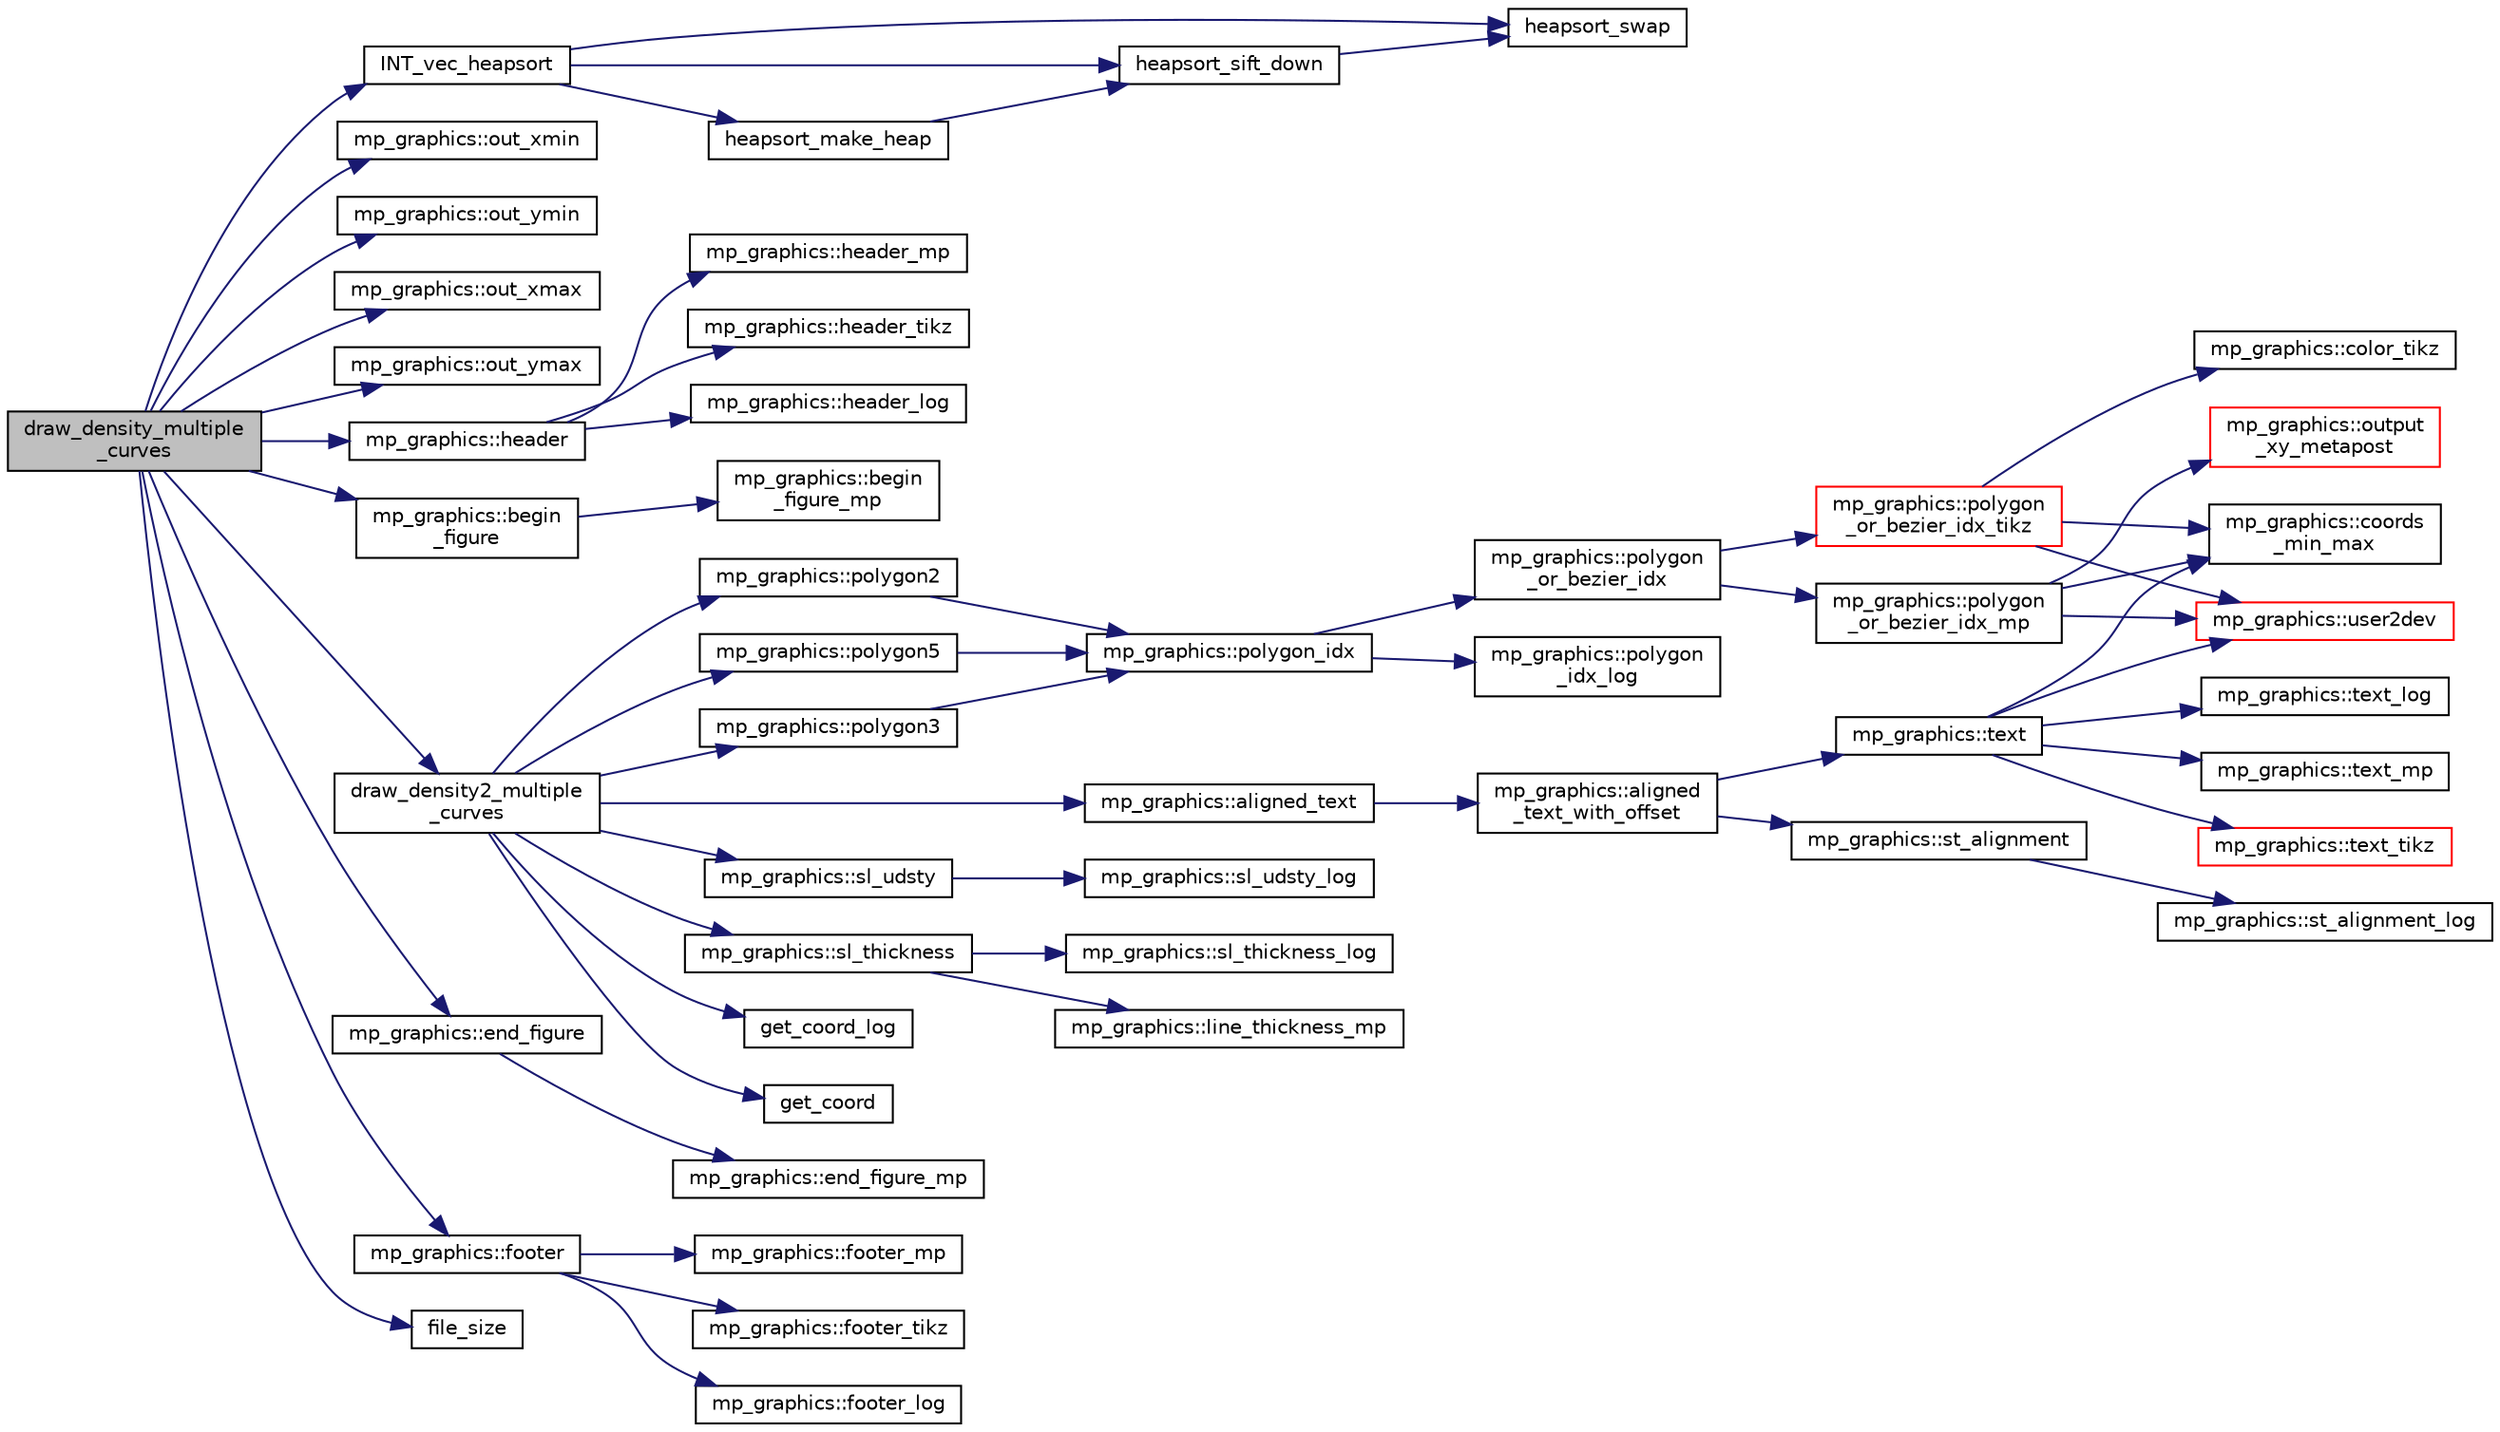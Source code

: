 digraph "draw_density_multiple_curves"
{
  edge [fontname="Helvetica",fontsize="10",labelfontname="Helvetica",labelfontsize="10"];
  node [fontname="Helvetica",fontsize="10",shape=record];
  rankdir="LR";
  Node239 [label="draw_density_multiple\l_curves",height=0.2,width=0.4,color="black", fillcolor="grey75", style="filled", fontcolor="black"];
  Node239 -> Node240 [color="midnightblue",fontsize="10",style="solid",fontname="Helvetica"];
  Node240 [label="INT_vec_heapsort",height=0.2,width=0.4,color="black", fillcolor="white", style="filled",URL="$d5/de2/foundations_2data__structures_2data__structures_8h.html#a3590ad9987f801fbfc94634300182f39"];
  Node240 -> Node241 [color="midnightblue",fontsize="10",style="solid",fontname="Helvetica"];
  Node241 [label="heapsort_make_heap",height=0.2,width=0.4,color="black", fillcolor="white", style="filled",URL="$d4/dd7/sorting_8_c.html#a42f24453d7d77eeb1338ebd1a13cfdbb"];
  Node241 -> Node242 [color="midnightblue",fontsize="10",style="solid",fontname="Helvetica"];
  Node242 [label="heapsort_sift_down",height=0.2,width=0.4,color="black", fillcolor="white", style="filled",URL="$d4/dd7/sorting_8_c.html#a65cbb1a6a3f01f511673705437ddc18b"];
  Node242 -> Node243 [color="midnightblue",fontsize="10",style="solid",fontname="Helvetica"];
  Node243 [label="heapsort_swap",height=0.2,width=0.4,color="black", fillcolor="white", style="filled",URL="$d4/dd7/sorting_8_c.html#a8f048362e6065297b19b6975bcbbfcc6"];
  Node240 -> Node243 [color="midnightblue",fontsize="10",style="solid",fontname="Helvetica"];
  Node240 -> Node242 [color="midnightblue",fontsize="10",style="solid",fontname="Helvetica"];
  Node239 -> Node244 [color="midnightblue",fontsize="10",style="solid",fontname="Helvetica"];
  Node244 [label="mp_graphics::out_xmin",height=0.2,width=0.4,color="black", fillcolor="white", style="filled",URL="$da/d2c/classmp__graphics.html#a565bfb3987a4e246e3fd61d15c714ee7"];
  Node239 -> Node245 [color="midnightblue",fontsize="10",style="solid",fontname="Helvetica"];
  Node245 [label="mp_graphics::out_ymin",height=0.2,width=0.4,color="black", fillcolor="white", style="filled",URL="$da/d2c/classmp__graphics.html#a01d97c3ec8360a3c2244aa895e2b9c9e"];
  Node239 -> Node246 [color="midnightblue",fontsize="10",style="solid",fontname="Helvetica"];
  Node246 [label="mp_graphics::out_xmax",height=0.2,width=0.4,color="black", fillcolor="white", style="filled",URL="$da/d2c/classmp__graphics.html#af0f66267f65077db72afeb0ce0b8df31"];
  Node239 -> Node247 [color="midnightblue",fontsize="10",style="solid",fontname="Helvetica"];
  Node247 [label="mp_graphics::out_ymax",height=0.2,width=0.4,color="black", fillcolor="white", style="filled",URL="$da/d2c/classmp__graphics.html#a16d4b00f27d431c20c08840b6043cc7f"];
  Node239 -> Node248 [color="midnightblue",fontsize="10",style="solid",fontname="Helvetica"];
  Node248 [label="mp_graphics::header",height=0.2,width=0.4,color="black", fillcolor="white", style="filled",URL="$da/d2c/classmp__graphics.html#ad500b1cac8c75bf8a2f2ac78938c4e30"];
  Node248 -> Node249 [color="midnightblue",fontsize="10",style="solid",fontname="Helvetica"];
  Node249 [label="mp_graphics::header_log",height=0.2,width=0.4,color="black", fillcolor="white", style="filled",URL="$da/d2c/classmp__graphics.html#a001ad397d28bb3032a3201aac0896ce8"];
  Node248 -> Node250 [color="midnightblue",fontsize="10",style="solid",fontname="Helvetica"];
  Node250 [label="mp_graphics::header_mp",height=0.2,width=0.4,color="black", fillcolor="white", style="filled",URL="$da/d2c/classmp__graphics.html#ad08252e9be57fd9d484a80a1c3602969"];
  Node248 -> Node251 [color="midnightblue",fontsize="10",style="solid",fontname="Helvetica"];
  Node251 [label="mp_graphics::header_tikz",height=0.2,width=0.4,color="black", fillcolor="white", style="filled",URL="$da/d2c/classmp__graphics.html#a89a5fbf0e495443260399c1b6b3bb320"];
  Node239 -> Node252 [color="midnightblue",fontsize="10",style="solid",fontname="Helvetica"];
  Node252 [label="mp_graphics::begin\l_figure",height=0.2,width=0.4,color="black", fillcolor="white", style="filled",URL="$da/d2c/classmp__graphics.html#a5755257d778fb161984a756d0ad9c600"];
  Node252 -> Node253 [color="midnightblue",fontsize="10",style="solid",fontname="Helvetica"];
  Node253 [label="mp_graphics::begin\l_figure_mp",height=0.2,width=0.4,color="black", fillcolor="white", style="filled",URL="$da/d2c/classmp__graphics.html#aab98691d8a4a65a5ac8ed06e8f71c640"];
  Node239 -> Node254 [color="midnightblue",fontsize="10",style="solid",fontname="Helvetica"];
  Node254 [label="draw_density2_multiple\l_curves",height=0.2,width=0.4,color="black", fillcolor="white", style="filled",URL="$de/dea/plot_8_c.html#ac9b4203b5c6e28f5af87331deeb2142b"];
  Node254 -> Node255 [color="midnightblue",fontsize="10",style="solid",fontname="Helvetica"];
  Node255 [label="get_coord_log",height=0.2,width=0.4,color="black", fillcolor="white", style="filled",URL="$de/dea/plot_8_c.html#a3501e9cf5fa99d2f01228f6fa9deb69d"];
  Node254 -> Node256 [color="midnightblue",fontsize="10",style="solid",fontname="Helvetica"];
  Node256 [label="get_coord",height=0.2,width=0.4,color="black", fillcolor="white", style="filled",URL="$de/dea/plot_8_c.html#af4d988940317b2bed73e5b8e037510b4"];
  Node254 -> Node257 [color="midnightblue",fontsize="10",style="solid",fontname="Helvetica"];
  Node257 [label="mp_graphics::polygon3",height=0.2,width=0.4,color="black", fillcolor="white", style="filled",URL="$da/d2c/classmp__graphics.html#a3684948a4acc33c084d0a613ff065575"];
  Node257 -> Node258 [color="midnightblue",fontsize="10",style="solid",fontname="Helvetica"];
  Node258 [label="mp_graphics::polygon_idx",height=0.2,width=0.4,color="black", fillcolor="white", style="filled",URL="$da/d2c/classmp__graphics.html#a60729a478cad572ccb9df00b0f5988df"];
  Node258 -> Node259 [color="midnightblue",fontsize="10",style="solid",fontname="Helvetica"];
  Node259 [label="mp_graphics::polygon\l_idx_log",height=0.2,width=0.4,color="black", fillcolor="white", style="filled",URL="$da/d2c/classmp__graphics.html#aef990b1a5e84f4781ff613ce48fafe83"];
  Node258 -> Node260 [color="midnightblue",fontsize="10",style="solid",fontname="Helvetica"];
  Node260 [label="mp_graphics::polygon\l_or_bezier_idx",height=0.2,width=0.4,color="black", fillcolor="white", style="filled",URL="$da/d2c/classmp__graphics.html#ac67f20507b7b4f592e9ed90aaa1f472a"];
  Node260 -> Node261 [color="midnightblue",fontsize="10",style="solid",fontname="Helvetica"];
  Node261 [label="mp_graphics::polygon\l_or_bezier_idx_mp",height=0.2,width=0.4,color="black", fillcolor="white", style="filled",URL="$da/d2c/classmp__graphics.html#ac1c736f6c02abd6df696eb949c3513ac"];
  Node261 -> Node262 [color="midnightblue",fontsize="10",style="solid",fontname="Helvetica"];
  Node262 [label="mp_graphics::coords\l_min_max",height=0.2,width=0.4,color="black", fillcolor="white", style="filled",URL="$da/d2c/classmp__graphics.html#afa0af74da2afd1d00b2eeb5e25b4f596"];
  Node261 -> Node263 [color="midnightblue",fontsize="10",style="solid",fontname="Helvetica"];
  Node263 [label="mp_graphics::user2dev",height=0.2,width=0.4,color="red", fillcolor="white", style="filled",URL="$da/d2c/classmp__graphics.html#af087f5f4b08c72f67f5e35cc312070fb"];
  Node261 -> Node265 [color="midnightblue",fontsize="10",style="solid",fontname="Helvetica"];
  Node265 [label="mp_graphics::output\l_xy_metapost",height=0.2,width=0.4,color="red", fillcolor="white", style="filled",URL="$da/d2c/classmp__graphics.html#a564e7d2700489eed72ea865b3acc14db"];
  Node260 -> Node268 [color="midnightblue",fontsize="10",style="solid",fontname="Helvetica"];
  Node268 [label="mp_graphics::polygon\l_or_bezier_idx_tikz",height=0.2,width=0.4,color="red", fillcolor="white", style="filled",URL="$da/d2c/classmp__graphics.html#ae266ecef91f4cd8a6fd4054b17354370"];
  Node268 -> Node269 [color="midnightblue",fontsize="10",style="solid",fontname="Helvetica"];
  Node269 [label="mp_graphics::color_tikz",height=0.2,width=0.4,color="black", fillcolor="white", style="filled",URL="$da/d2c/classmp__graphics.html#a55d0835caab08eaf3e409096bbb91d63"];
  Node268 -> Node262 [color="midnightblue",fontsize="10",style="solid",fontname="Helvetica"];
  Node268 -> Node263 [color="midnightblue",fontsize="10",style="solid",fontname="Helvetica"];
  Node254 -> Node273 [color="midnightblue",fontsize="10",style="solid",fontname="Helvetica"];
  Node273 [label="mp_graphics::polygon2",height=0.2,width=0.4,color="black", fillcolor="white", style="filled",URL="$da/d2c/classmp__graphics.html#ad4052be9dec4eeef879dcc8ca6d85d71"];
  Node273 -> Node258 [color="midnightblue",fontsize="10",style="solid",fontname="Helvetica"];
  Node254 -> Node274 [color="midnightblue",fontsize="10",style="solid",fontname="Helvetica"];
  Node274 [label="mp_graphics::polygon5",height=0.2,width=0.4,color="black", fillcolor="white", style="filled",URL="$da/d2c/classmp__graphics.html#a5c2a62f1331cc9f598c4faa8d1116dca"];
  Node274 -> Node258 [color="midnightblue",fontsize="10",style="solid",fontname="Helvetica"];
  Node254 -> Node275 [color="midnightblue",fontsize="10",style="solid",fontname="Helvetica"];
  Node275 [label="mp_graphics::aligned_text",height=0.2,width=0.4,color="black", fillcolor="white", style="filled",URL="$da/d2c/classmp__graphics.html#a52ca0d0e39640fe15c6a8bd8633c9e5a"];
  Node275 -> Node276 [color="midnightblue",fontsize="10",style="solid",fontname="Helvetica"];
  Node276 [label="mp_graphics::aligned\l_text_with_offset",height=0.2,width=0.4,color="black", fillcolor="white", style="filled",URL="$da/d2c/classmp__graphics.html#a3b5a8558ee721bd8b9ed36e732317679"];
  Node276 -> Node277 [color="midnightblue",fontsize="10",style="solid",fontname="Helvetica"];
  Node277 [label="mp_graphics::st_alignment",height=0.2,width=0.4,color="black", fillcolor="white", style="filled",URL="$da/d2c/classmp__graphics.html#ab897ac847368de2da4296c7f159cc5f9"];
  Node277 -> Node278 [color="midnightblue",fontsize="10",style="solid",fontname="Helvetica"];
  Node278 [label="mp_graphics::st_alignment_log",height=0.2,width=0.4,color="black", fillcolor="white", style="filled",URL="$da/d2c/classmp__graphics.html#a9f7aa1c186791f69881ddbf590835f3e"];
  Node276 -> Node279 [color="midnightblue",fontsize="10",style="solid",fontname="Helvetica"];
  Node279 [label="mp_graphics::text",height=0.2,width=0.4,color="black", fillcolor="white", style="filled",URL="$da/d2c/classmp__graphics.html#ae92ece77cf1942bfee760d6cf854b74b"];
  Node279 -> Node262 [color="midnightblue",fontsize="10",style="solid",fontname="Helvetica"];
  Node279 -> Node263 [color="midnightblue",fontsize="10",style="solid",fontname="Helvetica"];
  Node279 -> Node280 [color="midnightblue",fontsize="10",style="solid",fontname="Helvetica"];
  Node280 [label="mp_graphics::text_log",height=0.2,width=0.4,color="black", fillcolor="white", style="filled",URL="$da/d2c/classmp__graphics.html#a3a8320de1e68f3c290e138355f05f8ae"];
  Node279 -> Node281 [color="midnightblue",fontsize="10",style="solid",fontname="Helvetica"];
  Node281 [label="mp_graphics::text_mp",height=0.2,width=0.4,color="black", fillcolor="white", style="filled",URL="$da/d2c/classmp__graphics.html#ad30aeb75639e84d876dade51faa50bee"];
  Node279 -> Node282 [color="midnightblue",fontsize="10",style="solid",fontname="Helvetica"];
  Node282 [label="mp_graphics::text_tikz",height=0.2,width=0.4,color="red", fillcolor="white", style="filled",URL="$da/d2c/classmp__graphics.html#ac7e4333813701bcc76fc5eba7700bdbd"];
  Node254 -> Node283 [color="midnightblue",fontsize="10",style="solid",fontname="Helvetica"];
  Node283 [label="mp_graphics::sl_udsty",height=0.2,width=0.4,color="black", fillcolor="white", style="filled",URL="$da/d2c/classmp__graphics.html#a66dd75ae04c9254e760ea479ee66946c"];
  Node283 -> Node284 [color="midnightblue",fontsize="10",style="solid",fontname="Helvetica"];
  Node284 [label="mp_graphics::sl_udsty_log",height=0.2,width=0.4,color="black", fillcolor="white", style="filled",URL="$da/d2c/classmp__graphics.html#ab64e78e5ca3f7432533461c116d207c5"];
  Node254 -> Node285 [color="midnightblue",fontsize="10",style="solid",fontname="Helvetica"];
  Node285 [label="mp_graphics::sl_thickness",height=0.2,width=0.4,color="black", fillcolor="white", style="filled",URL="$da/d2c/classmp__graphics.html#ac409a4e038d93b57dc977ceb3259e850"];
  Node285 -> Node286 [color="midnightblue",fontsize="10",style="solid",fontname="Helvetica"];
  Node286 [label="mp_graphics::line_thickness_mp",height=0.2,width=0.4,color="black", fillcolor="white", style="filled",URL="$da/d2c/classmp__graphics.html#ada686670b0e5c358f58c30b554822010"];
  Node285 -> Node287 [color="midnightblue",fontsize="10",style="solid",fontname="Helvetica"];
  Node287 [label="mp_graphics::sl_thickness_log",height=0.2,width=0.4,color="black", fillcolor="white", style="filled",URL="$da/d2c/classmp__graphics.html#a3356cadbf9e1ae81ae353c4014d5590a"];
  Node239 -> Node288 [color="midnightblue",fontsize="10",style="solid",fontname="Helvetica"];
  Node288 [label="mp_graphics::end_figure",height=0.2,width=0.4,color="black", fillcolor="white", style="filled",URL="$da/d2c/classmp__graphics.html#af7e758a9c83d809d033e1d18752d2925"];
  Node288 -> Node289 [color="midnightblue",fontsize="10",style="solid",fontname="Helvetica"];
  Node289 [label="mp_graphics::end_figure_mp",height=0.2,width=0.4,color="black", fillcolor="white", style="filled",URL="$da/d2c/classmp__graphics.html#a9689888a580c69708ba1ead311f4cd26"];
  Node239 -> Node290 [color="midnightblue",fontsize="10",style="solid",fontname="Helvetica"];
  Node290 [label="mp_graphics::footer",height=0.2,width=0.4,color="black", fillcolor="white", style="filled",URL="$da/d2c/classmp__graphics.html#a20ae36e3dae7401578c7623f73419fe8"];
  Node290 -> Node291 [color="midnightblue",fontsize="10",style="solid",fontname="Helvetica"];
  Node291 [label="mp_graphics::footer_log",height=0.2,width=0.4,color="black", fillcolor="white", style="filled",URL="$da/d2c/classmp__graphics.html#a24e948667d548c41a757285e7a22c2c0"];
  Node290 -> Node292 [color="midnightblue",fontsize="10",style="solid",fontname="Helvetica"];
  Node292 [label="mp_graphics::footer_mp",height=0.2,width=0.4,color="black", fillcolor="white", style="filled",URL="$da/d2c/classmp__graphics.html#a3667f25d3a90de957ede28f7aa95ac56"];
  Node290 -> Node293 [color="midnightblue",fontsize="10",style="solid",fontname="Helvetica"];
  Node293 [label="mp_graphics::footer_tikz",height=0.2,width=0.4,color="black", fillcolor="white", style="filled",URL="$da/d2c/classmp__graphics.html#a6cd32ee52e926c056c84756d5c5a8687"];
  Node239 -> Node294 [color="midnightblue",fontsize="10",style="solid",fontname="Helvetica"];
  Node294 [label="file_size",height=0.2,width=0.4,color="black", fillcolor="white", style="filled",URL="$df/dbf/sajeeb_8_c.html#a5c37cf5785204b6e9adf647dc14d0e50"];
}
